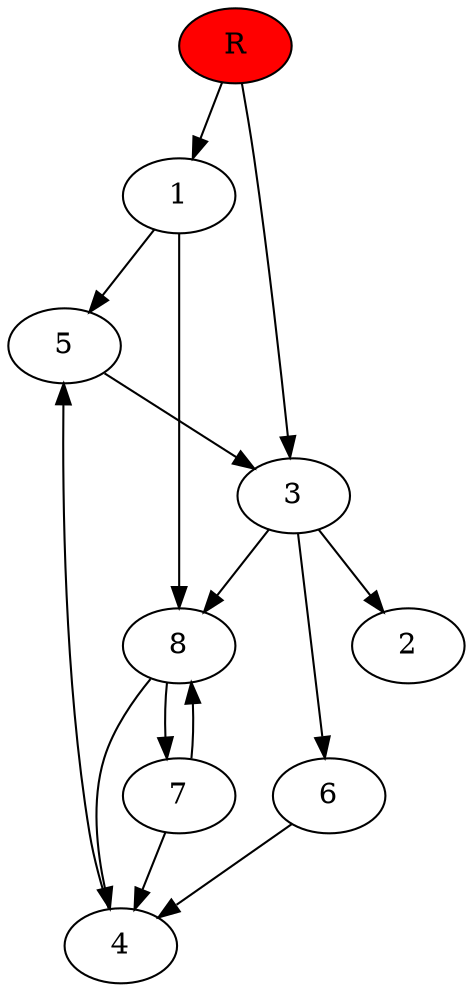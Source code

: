 digraph prb16967 {
	1
	2
	3
	4
	5
	6
	7
	8
	R [fillcolor="#ff0000" style=filled]
	1 -> 5
	1 -> 8
	3 -> 2
	3 -> 6
	3 -> 8
	4 -> 5
	5 -> 3
	6 -> 4
	7 -> 4
	7 -> 8
	8 -> 4
	8 -> 7
	R -> 1
	R -> 3
}
